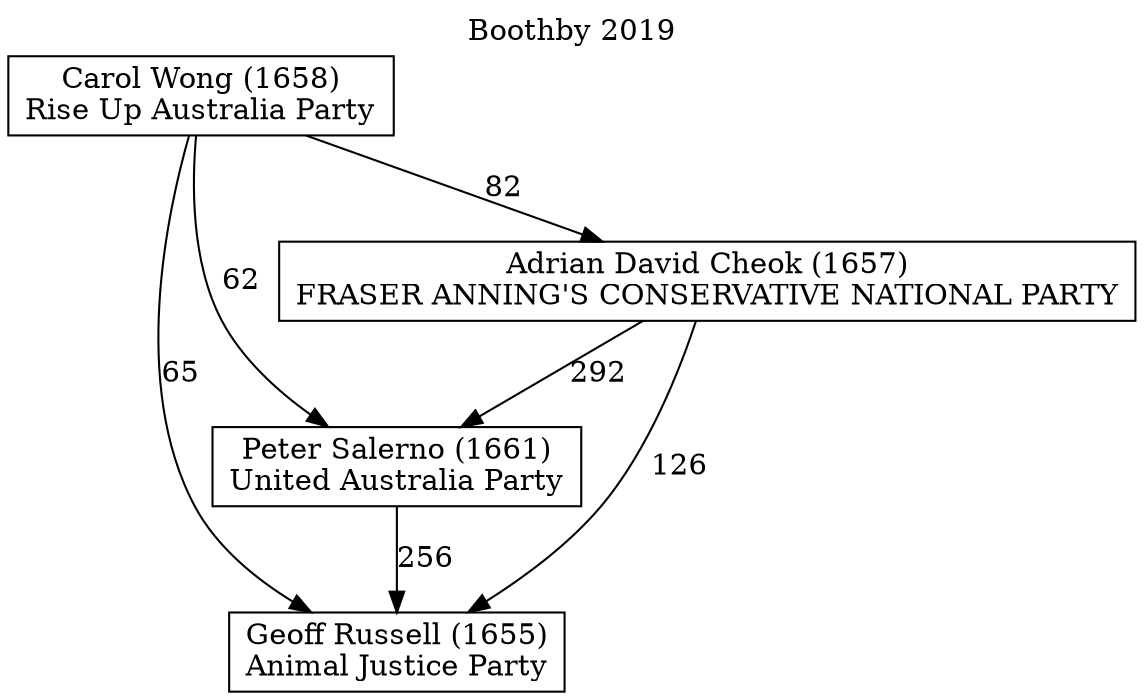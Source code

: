 // House preference flow
digraph "Geoff Russell (1655)_Boothby_2019" {
	graph [label="Boothby 2019" labelloc=t mclimit=2]
	node [shape=box]
	"Geoff Russell (1655)" [label="Geoff Russell (1655)
Animal Justice Party"]
	"Peter Salerno (1661)" [label="Peter Salerno (1661)
United Australia Party"]
	"Adrian David Cheok (1657)" [label="Adrian David Cheok (1657)
FRASER ANNING'S CONSERVATIVE NATIONAL PARTY"]
	"Carol Wong (1658)" [label="Carol Wong (1658)
Rise Up Australia Party"]
	"Peter Salerno (1661)" -> "Geoff Russell (1655)" [label=256]
	"Adrian David Cheok (1657)" -> "Peter Salerno (1661)" [label=292]
	"Carol Wong (1658)" -> "Adrian David Cheok (1657)" [label=82]
	"Adrian David Cheok (1657)" -> "Geoff Russell (1655)" [label=126]
	"Carol Wong (1658)" -> "Geoff Russell (1655)" [label=65]
	"Carol Wong (1658)" -> "Peter Salerno (1661)" [label=62]
}

